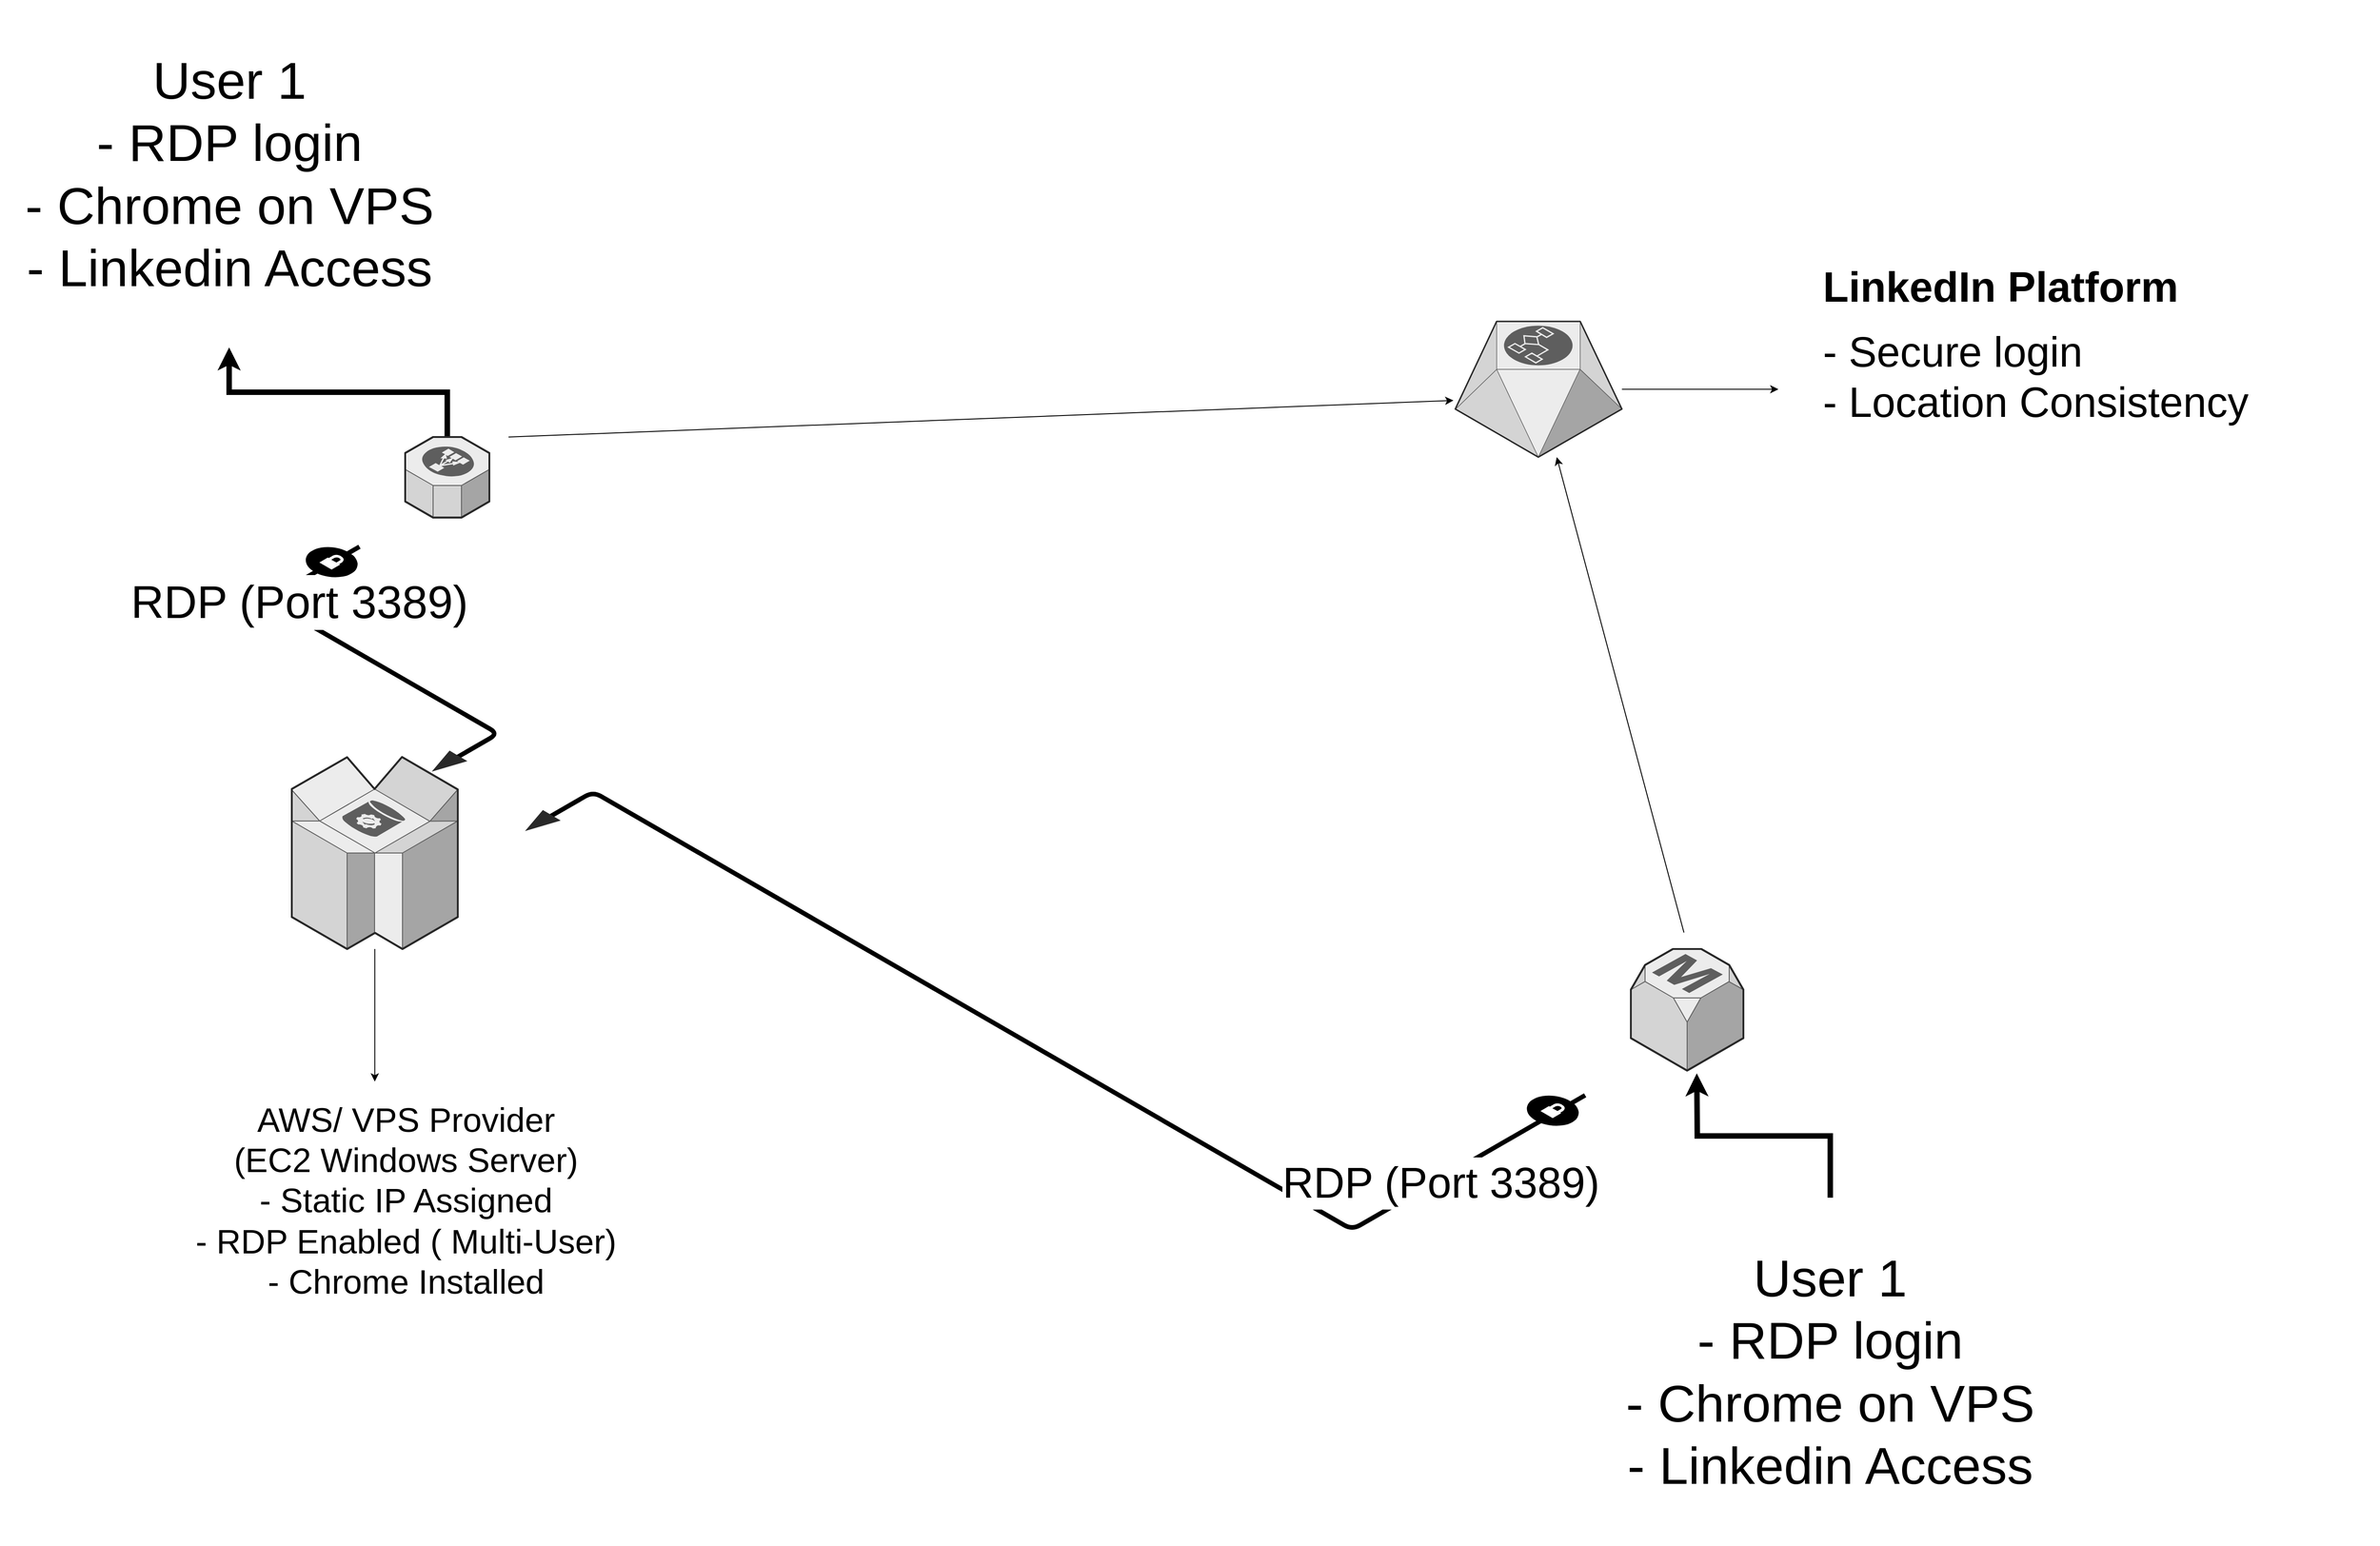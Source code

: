 <mxfile version="26.0.5">
  <diagram name="Page-1" id="aaaa8250-4180-3840-79b5-4cada1eebb92">
    <mxGraphModel grid="1" page="1" gridSize="10" guides="1" tooltips="1" connect="1" arrows="1" fold="1" pageScale="1" pageWidth="850" pageHeight="1100" background="none" math="0" shadow="0">
      <root>
        <mxCell id="0" />
        <mxCell id="1" parent="0" />
        <mxCell id="1a8abee3a6cfdf20-3" value="" style="edgeStyle=isometricEdgeStyle;endArrow=none;html=1;labelBackgroundColor=none;strokeWidth=5;fontFamily=Verdana;fontSize=12" edge="1" parent="1">
          <mxGeometry width="50" height="100" relative="1" as="geometry">
            <mxPoint x="352" y="1308" as="sourcePoint" />
            <mxPoint x="262" y="1068" as="targetPoint" />
            <Array as="points">
              <mxPoint x="302" y="1208" />
            </Array>
          </mxGeometry>
        </mxCell>
        <mxCell id="ihmqjAQJKLGvuYoyKk4O-6" value="&lt;font style=&quot;font-size: 50px;&quot;&gt;RDP (Port 3389)&lt;/font&gt;" style="edgeLabel;html=1;align=center;verticalAlign=middle;resizable=0;points=[];" connectable="0" vertex="1" parent="1a8abee3a6cfdf20-3">
          <mxGeometry x="0.383" y="-16" relative="1" as="geometry">
            <mxPoint as="offset" />
          </mxGeometry>
        </mxCell>
        <mxCell id="ihmqjAQJKLGvuYoyKk4O-2" value="" style="edgeStyle=orthogonalEdgeStyle;rounded=0;orthogonalLoop=1;jettySize=auto;html=1;" edge="1" parent="1" source="1a8abee3a6cfdf20-4">
          <mxGeometry relative="1" as="geometry">
            <mxPoint x="278.75" y="1653" as="targetPoint" />
          </mxGeometry>
        </mxCell>
        <mxCell id="1a8abee3a6cfdf20-4" value="" style="verticalLabelPosition=bottom;html=1;verticalAlign=top;strokeWidth=1;dashed=0;shape=mxgraph.aws3d.dynamoDb;fillColor=#ECECEC;strokeColor=#5E5E5E;aspect=fixed;rounded=1;shadow=0;comic=0;fontSize=12" vertex="1" parent="1">
          <mxGeometry x="188" y="1298" width="181.5" height="210" as="geometry" />
        </mxCell>
        <mxCell id="ihmqjAQJKLGvuYoyKk4O-16" value="" style="edgeStyle=orthogonalEdgeStyle;rounded=0;orthogonalLoop=1;jettySize=auto;html=1;strokeWidth=6;" edge="1" parent="1" source="1a8abee3a6cfdf20-6" target="ihmqjAQJKLGvuYoyKk4O-14">
          <mxGeometry relative="1" as="geometry" />
        </mxCell>
        <mxCell id="1a8abee3a6cfdf20-6" value="" style="verticalLabelPosition=bottom;html=1;verticalAlign=top;strokeWidth=1;dashed=0;shape=mxgraph.aws3d.elasticLoadBalancing;fillColor=#ECECEC;strokeColor=#5E5E5E;aspect=fixed;rounded=1;shadow=0;comic=0;fontSize=12;" vertex="1" parent="1">
          <mxGeometry x="312" y="948" width="92" height="88.17" as="geometry" />
        </mxCell>
        <mxCell id="1a8abee3a6cfdf20-25" value="" style="verticalLabelPosition=bottom;html=1;verticalAlign=top;strokeWidth=1;dashed=0;shape=mxgraph.aws3d.arrowhead;aspect=fixed;rounded=1;shadow=0;comic=0;fillColor=none;fontFamily=Verdana;fontSize=12;fontColor=#000000;flipV=1;" vertex="1" parent="1">
          <mxGeometry x="341" y="1291" width="39" height="23" as="geometry" />
        </mxCell>
        <mxCell id="1a8abee3a6cfdf20-1" value="" style="verticalLabelPosition=bottom;html=1;verticalAlign=top;strokeWidth=1;dashed=0;shape=mxgraph.aws3d.secureConnection;fillColor=#000000;strokeColor=#ffffff;aspect=fixed;rounded=1;shadow=0;comic=0;fontSize=12" vertex="1" parent="1">
          <mxGeometry x="203" y="1068" width="57.0" height="34" as="geometry" />
        </mxCell>
        <mxCell id="d5ac148becb70bc-3" value="" style="verticalLabelPosition=bottom;html=1;verticalAlign=top;strokeWidth=1;dashed=0;shape=mxgraph.aws3d.rdsMaster;fillColor=#ECECEC;strokeColor=#5E5E5E;aspect=fixed;rounded=1;shadow=0;comic=0;fontFamily=Verdana;fontSize=12" vertex="1" parent="1">
          <mxGeometry x="1652" y="1508" width="123" height="133" as="geometry" />
        </mxCell>
        <mxCell id="d5ac148becb70bc-14" value="" style="edgeStyle=isometricEdgeStyle;endArrow=none;html=1;labelBackgroundColor=none;strokeWidth=5;fontFamily=Verdana;fontSize=12" edge="1" parent="1">
          <mxGeometry width="50" height="100" relative="1" as="geometry">
            <mxPoint x="462" y="1368" as="sourcePoint" />
            <mxPoint x="1602" y="1668" as="targetPoint" />
            <Array as="points">
              <mxPoint x="902" y="1558" />
            </Array>
          </mxGeometry>
        </mxCell>
        <mxCell id="ihmqjAQJKLGvuYoyKk4O-5" value="&lt;font style=&quot;font-size: 47px;&quot;&gt;RDP (Port 3389)&lt;/font&gt;" style="edgeLabel;html=1;align=center;verticalAlign=middle;resizable=0;points=[];" connectable="0" vertex="1" parent="d5ac148becb70bc-14">
          <mxGeometry x="0.719" y="-4" relative="1" as="geometry">
            <mxPoint as="offset" />
          </mxGeometry>
        </mxCell>
        <mxCell id="d5ac148becb70bc-15" value="" style="verticalLabelPosition=bottom;html=1;verticalAlign=top;strokeWidth=1;dashed=0;shape=mxgraph.aws3d.arrowhead;aspect=fixed;rounded=1;shadow=0;comic=0;fillColor=none;fontFamily=Verdana;fontSize=12;fontColor=#000000;flipV=1;" vertex="1" parent="1">
          <mxGeometry x="443" y="1356" width="39" height="23" as="geometry" />
        </mxCell>
        <mxCell id="d5ac148becb70bc-16" value="" style="verticalLabelPosition=bottom;html=1;verticalAlign=top;strokeWidth=1;dashed=0;shape=mxgraph.aws3d.secureConnection;fillColor=#000000;strokeColor=#ffffff;aspect=fixed;rounded=1;shadow=0;comic=0;fontSize=12" vertex="1" parent="1">
          <mxGeometry x="1538" y="1668" width="57.0" height="34" as="geometry" />
        </mxCell>
        <mxCell id="ihmqjAQJKLGvuYoyKk4O-3" value="&lt;font style=&quot;font-size: 37px;&quot;&gt;AWS/ VPS Provider&lt;/font&gt;&lt;div&gt;&lt;font style=&quot;font-size: 37px;&quot;&gt;(EC2 Windows Server)&lt;/font&gt;&lt;/div&gt;&lt;div&gt;&lt;font style=&quot;font-size: 37px;&quot;&gt;- Static IP Assigned&lt;/font&gt;&lt;/div&gt;&lt;div&gt;&lt;font style=&quot;font-size: 37px;&quot;&gt;- RDP Enabled ( Multi-User)&lt;/font&gt;&lt;/div&gt;&lt;div&gt;&lt;font style=&quot;font-size: 37px;&quot;&gt;- Chrome Installed&lt;/font&gt;&lt;/div&gt;" style="text;html=1;align=center;verticalAlign=middle;whiteSpace=wrap;rounded=0;" vertex="1" parent="1">
          <mxGeometry x="10" y="1668" width="606.25" height="232" as="geometry" />
        </mxCell>
        <mxCell id="ihmqjAQJKLGvuYoyKk4O-21" value="" style="edgeStyle=orthogonalEdgeStyle;rounded=0;orthogonalLoop=1;jettySize=auto;html=1;" edge="1" parent="1" source="ihmqjAQJKLGvuYoyKk4O-7">
          <mxGeometry relative="1" as="geometry">
            <mxPoint x="1813.3" y="895.8" as="targetPoint" />
          </mxGeometry>
        </mxCell>
        <mxCell id="ihmqjAQJKLGvuYoyKk4O-7" value="" style="verticalLabelPosition=bottom;html=1;verticalAlign=top;strokeWidth=1;dashed=0;shape=mxgraph.aws3d.workflowService;fillColor=#ECECEC;strokeColor=#5E5E5E;aspect=fixed;rounded=1;shadow=0;comic=0;fontSize=12" vertex="1" parent="1">
          <mxGeometry x="1460" y="821.6" width="182.2" height="148.4" as="geometry" />
        </mxCell>
        <mxCell id="ihmqjAQJKLGvuYoyKk4O-11" value="" style="edgeStyle=orthogonalEdgeStyle;rounded=0;orthogonalLoop=1;jettySize=auto;html=1;entryX=0.209;entryY=0.051;entryDx=0;entryDy=0;entryPerimeter=0;strokeWidth=6;" edge="1" parent="1" source="ihmqjAQJKLGvuYoyKk4O-10">
          <mxGeometry relative="1" as="geometry">
            <mxPoint x="1724.056" y="1644.017" as="targetPoint" />
          </mxGeometry>
        </mxCell>
        <mxCell id="ihmqjAQJKLGvuYoyKk4O-10" value="&lt;font style=&quot;font-size: 57px;&quot;&gt;User 1&lt;/font&gt;&lt;div&gt;&lt;font style=&quot;font-size: 57px;&quot;&gt;- RDP login&lt;/font&gt;&lt;/div&gt;&lt;div&gt;&lt;font style=&quot;font-size: 57px;&quot;&gt;- Chrome&lt;/font&gt;&lt;span style=&quot;color: rgba(0, 0, 0, 0); font-family: monospace; font-size: 0px; text-align: start; text-wrap-mode: nowrap; background-color: transparent;&quot;&gt;%3CmxGraphModel%3E%3Croot%3E%3CmxCell%20id%3D%220%22%2F%3E%3CmxCell%20id%3D%221%22%20parent%3D%220%22%2F%3E%3CmxCell%20id%3D%222%22%20value%3D%22%22%20style%3D%22verticalLabelPosition%3Dbottom%3Bhtml%3D1%3BverticalAlign%3Dtop%3BstrokeWidth%3D1%3Bdashed%3D0%3Bshape%3Dmxgraph.aws3d.workflowService%3BfillColor%3D%23ECECEC%3BstrokeColor%3D%235E5E5E%3Baspect%3Dfixed%3Brounded%3D1%3Bshadow%3D0%3Bcomic%3D0%3BfontSize%3D12%22%20vertex%3D%221%22%20parent%3D%221%22%3E%3CmxGeometry%20x%3D%22511%22%20y%3D%22788%22%20width%3D%22182.2%22%20height%3D%22148.4%22%20as%3D%22geometry%22%2F%3E%3C%2FmxCell%3E%3C%2Froot%3E%3C%2FmxGraphModel%3E&lt;/span&gt;&lt;span style=&quot;font-size: 57px; background-color: transparent; color: light-dark(rgb(0, 0, 0), rgb(255, 255, 255));&quot;&gt;&amp;nbsp;on VPS&lt;/span&gt;&lt;/div&gt;&lt;div&gt;&lt;font style=&quot;font-size: 57px;&quot;&gt;- Linkedin Access&lt;/font&gt;&lt;/div&gt;" style="text;html=1;align=center;verticalAlign=middle;whiteSpace=wrap;rounded=0;" vertex="1" parent="1">
          <mxGeometry x="1620" y="1780" width="500" height="380" as="geometry" />
        </mxCell>
        <mxCell id="ihmqjAQJKLGvuYoyKk4O-14" value="&lt;font style=&quot;font-size: 57px;&quot;&gt;User 1&lt;/font&gt;&lt;div&gt;&lt;font style=&quot;font-size: 57px;&quot;&gt;- RDP login&lt;/font&gt;&lt;/div&gt;&lt;div&gt;&lt;font style=&quot;font-size: 57px;&quot;&gt;- Chrome&lt;/font&gt;&lt;span style=&quot;color: rgba(0, 0, 0, 0); font-family: monospace; font-size: 0px; text-align: start; text-wrap-mode: nowrap; background-color: transparent;&quot;&gt;%3CmxGraphModel%3E%3Croot%3E%3CmxCell%20id%3D%220%22%2F%3E%3CmxCell%20id%3D%221%22%20parent%3D%220%22%2F%3E%3CmxCell%20id%3D%222%22%20value%3D%22%22%20style%3D%22verticalLabelPosition%3Dbottom%3Bhtml%3D1%3BverticalAlign%3Dtop%3BstrokeWidth%3D1%3Bdashed%3D0%3Bshape%3Dmxgraph.aws3d.workflowService%3BfillColor%3D%23ECECEC%3BstrokeColor%3D%235E5E5E%3Baspect%3Dfixed%3Brounded%3D1%3Bshadow%3D0%3Bcomic%3D0%3BfontSize%3D12%22%20vertex%3D%221%22%20parent%3D%221%22%3E%3CmxGeometry%20x%3D%22511%22%20y%3D%22788%22%20width%3D%22182.2%22%20height%3D%22148.4%22%20as%3D%22geometry%22%2F%3E%3C%2FmxCell%3E%3C%2Froot%3E%3C%2FmxGraphModel%3E&lt;/span&gt;&lt;span style=&quot;font-size: 57px; background-color: transparent; color: light-dark(rgb(0, 0, 0), rgb(255, 255, 255));&quot;&gt;&amp;nbsp;on VPS&lt;/span&gt;&lt;/div&gt;&lt;div&gt;&lt;font style=&quot;font-size: 57px;&quot;&gt;- Linkedin Access&lt;/font&gt;&lt;/div&gt;" style="text;html=1;align=center;verticalAlign=middle;whiteSpace=wrap;rounded=0;" vertex="1" parent="1">
          <mxGeometry x="-130.5" y="470" width="500" height="380" as="geometry" />
        </mxCell>
        <mxCell id="ihmqjAQJKLGvuYoyKk4O-18" value="" style="endArrow=classic;html=1;rounded=0;entryX=-0.011;entryY=0.582;entryDx=0;entryDy=0;entryPerimeter=0;" edge="1" parent="1" target="ihmqjAQJKLGvuYoyKk4O-7">
          <mxGeometry width="50" height="50" relative="1" as="geometry">
            <mxPoint x="425" y="948" as="sourcePoint" />
            <mxPoint x="1430" y="860" as="targetPoint" />
          </mxGeometry>
        </mxCell>
        <mxCell id="ihmqjAQJKLGvuYoyKk4O-19" value="" style="endArrow=classic;html=1;rounded=0;" edge="1" parent="1" target="ihmqjAQJKLGvuYoyKk4O-7">
          <mxGeometry width="50" height="50" relative="1" as="geometry">
            <mxPoint x="1710" y="1490" as="sourcePoint" />
            <mxPoint x="1845" y="1160" as="targetPoint" />
          </mxGeometry>
        </mxCell>
        <mxCell id="ihmqjAQJKLGvuYoyKk4O-22" value="&lt;h1 style=&quot;margin-top: 0px;&quot;&gt;&lt;font style=&quot;font-size: 46px;&quot;&gt;LinkedIn Platform&lt;/font&gt;&lt;/h1&gt;&lt;div&gt;&lt;font style=&quot;font-size: 46px;&quot;&gt;- Secure login&lt;/font&gt;&lt;/div&gt;&lt;div&gt;&lt;span style=&quot;font-size: 46px;&quot;&gt;- Location Consistency&lt;/span&gt;&lt;/div&gt;&lt;div&gt;&lt;font style=&quot;font-size: 46px;&quot;&gt;&lt;br&gt;&lt;/font&gt;&lt;/div&gt;" style="text;html=1;whiteSpace=wrap;overflow=hidden;rounded=0;" vertex="1" parent="1">
          <mxGeometry x="1860" y="750" width="610" height="274.2" as="geometry" />
        </mxCell>
      </root>
    </mxGraphModel>
  </diagram>
</mxfile>
